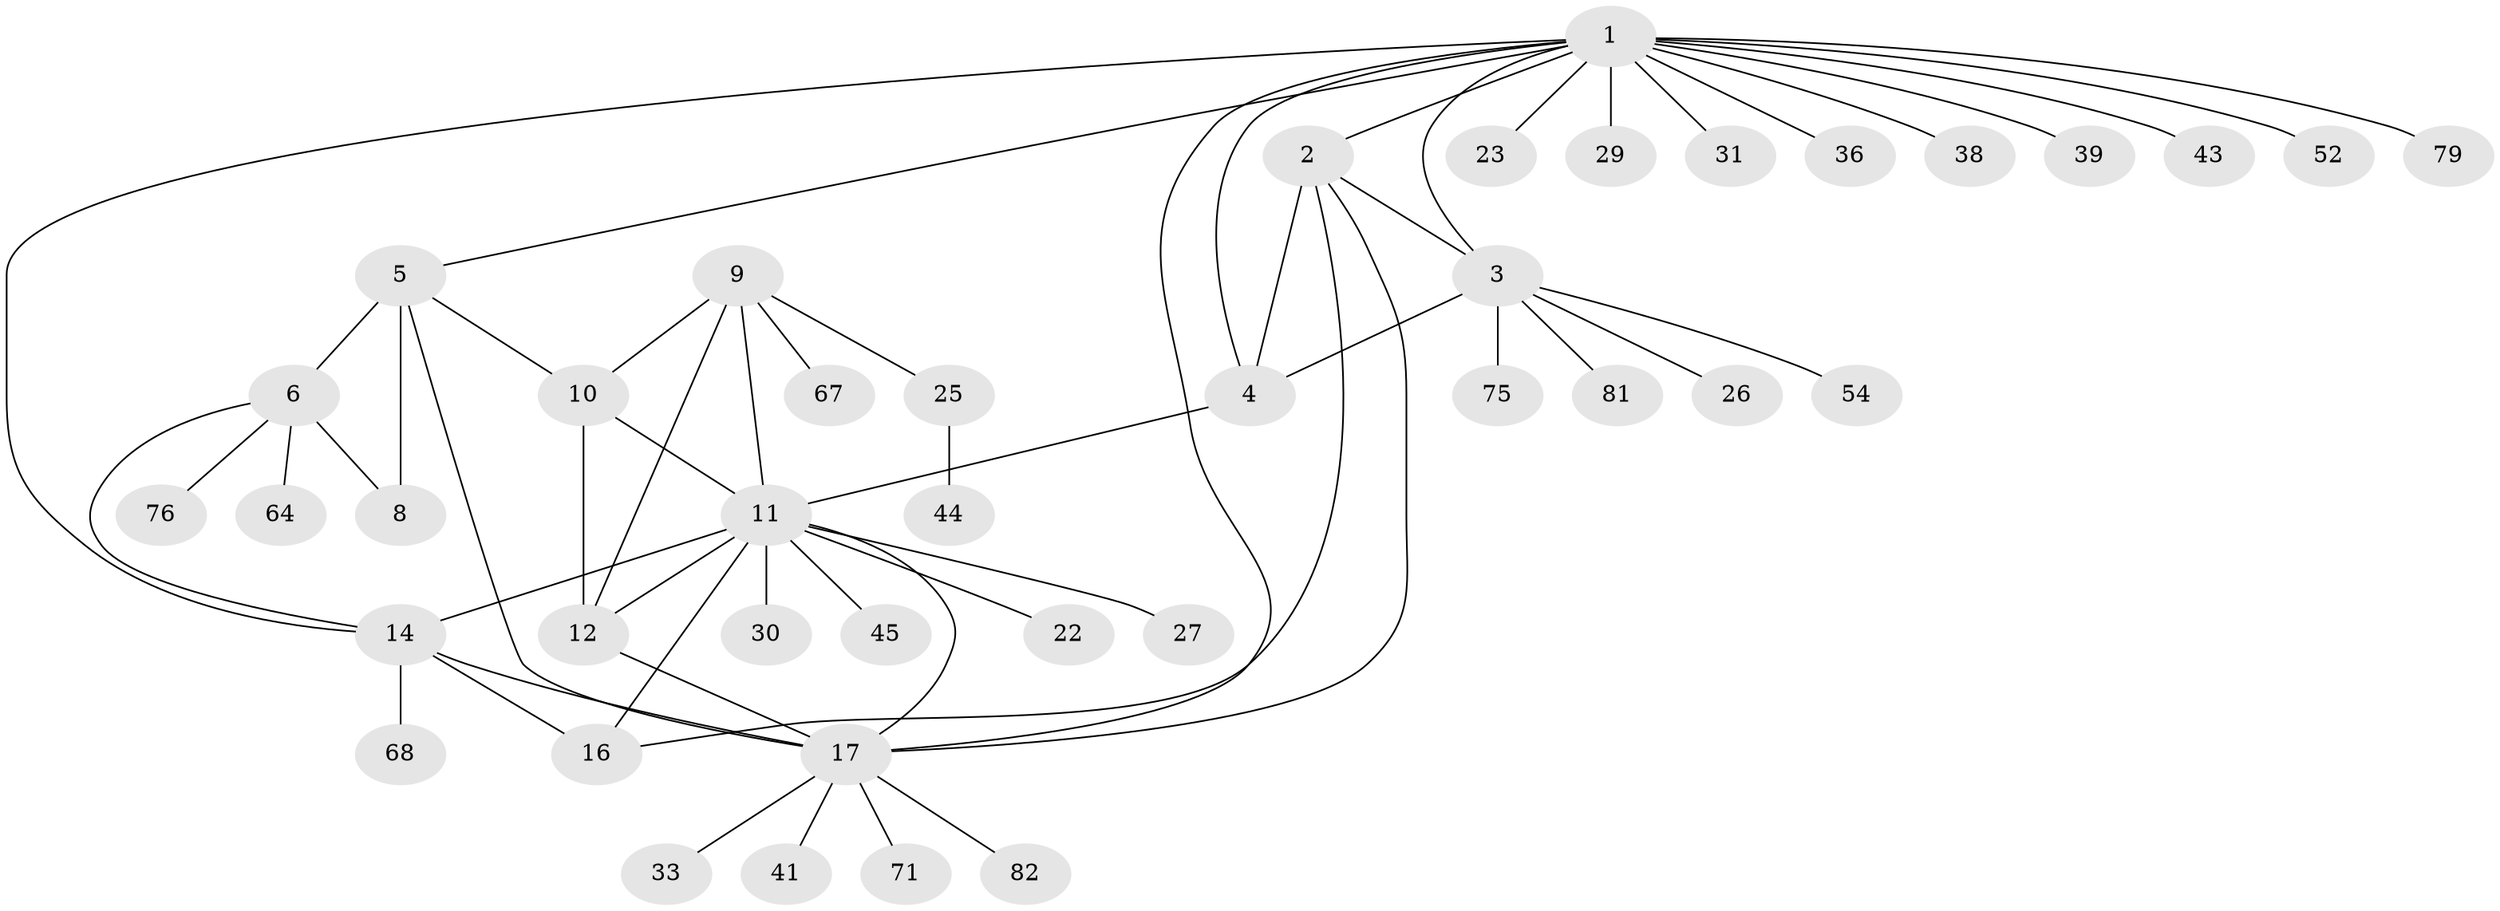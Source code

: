 // original degree distribution, {15: 0.012048192771084338, 5: 0.04819277108433735, 8: 0.03614457831325301, 4: 0.024096385542168676, 6: 0.060240963855421686, 7: 0.012048192771084338, 9: 0.024096385542168676, 10: 0.012048192771084338, 3: 0.03614457831325301, 1: 0.6144578313253012, 2: 0.12048192771084337}
// Generated by graph-tools (version 1.1) at 2025/15/03/09/25 04:15:52]
// undirected, 41 vertices, 57 edges
graph export_dot {
graph [start="1"]
  node [color=gray90,style=filled];
  1;
  2;
  3 [super="+32"];
  4;
  5 [super="+56+7"];
  6;
  8 [super="+70+57+77+78"];
  9;
  10 [super="+51+60"];
  11 [super="+13"];
  12;
  14 [super="+63+15+47"];
  16 [super="+72+49+21"];
  17 [super="+34+19+18+50+58+62+48"];
  22;
  23;
  25 [super="+28"];
  26 [super="+80"];
  27;
  29 [super="+46"];
  30 [super="+53"];
  31;
  33;
  36;
  38;
  39;
  41;
  43;
  44;
  45;
  52;
  54;
  64;
  67;
  68;
  71;
  75;
  76;
  79;
  81;
  82 [super="+83"];
  1 -- 2;
  1 -- 3;
  1 -- 4;
  1 -- 5;
  1 -- 23;
  1 -- 29;
  1 -- 31;
  1 -- 36;
  1 -- 38;
  1 -- 39;
  1 -- 43;
  1 -- 52;
  1 -- 79;
  1 -- 14;
  1 -- 17;
  2 -- 3;
  2 -- 4;
  2 -- 17;
  2 -- 16;
  3 -- 4;
  3 -- 26;
  3 -- 54;
  3 -- 75;
  3 -- 81;
  4 -- 11;
  5 -- 6 [weight=2];
  5 -- 8 [weight=2];
  5 -- 17;
  5 -- 10;
  6 -- 8;
  6 -- 64;
  6 -- 76;
  6 -- 14;
  9 -- 10;
  9 -- 11;
  9 -- 12;
  9 -- 25;
  9 -- 67;
  10 -- 11;
  10 -- 12;
  11 -- 12;
  11 -- 22;
  11 -- 30;
  11 -- 45;
  11 -- 16;
  11 -- 27;
  11 -- 14 [weight=2];
  11 -- 17;
  12 -- 17;
  14 -- 16 [weight=2];
  14 -- 68;
  14 -- 17;
  17 -- 41;
  17 -- 82;
  17 -- 71;
  17 -- 33;
  25 -- 44;
}
